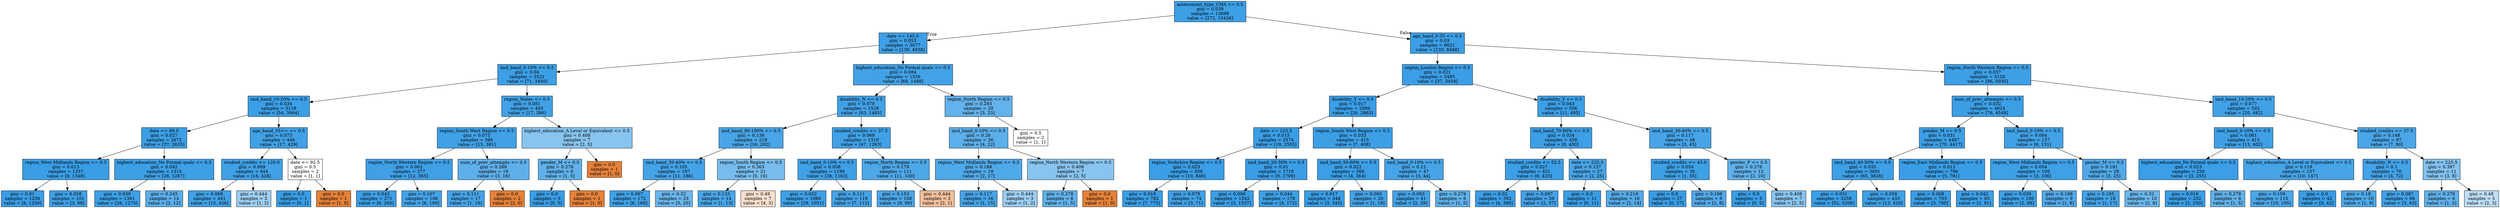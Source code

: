 digraph Tree {
node [shape=box, style="filled", color="black"] ;
0 [label="assessment_type_CMA <= 0.5\ngini = 0.039\nsamples = 13698\nvalue = [272, 13426]", fillcolor="#399de5fa"] ;
1 [label="date <= 145.0\ngini = 0.053\nsamples = 5077\nvalue = [139, 4938]", fillcolor="#399de5f8"] ;
0 -> 1 [labeldistance=2.5, labelangle=45, headlabel="True"] ;
2 [label="imd_band_0-10% <= 0.5\ngini = 0.04\nsamples = 3521\nvalue = [71, 3450]", fillcolor="#399de5fa"] ;
1 -> 2 ;
3 [label="imd_band_10-20% <= 0.5\ngini = 0.034\nsamples = 3118\nvalue = [54, 3064]", fillcolor="#399de5fb"] ;
2 -> 3 ;
4 [label="date <= 89.0\ngini = 0.027\nsamples = 2672\nvalue = [37, 2635]", fillcolor="#399de5fb"] ;
3 -> 4 ;
5 [label="region_West Midlands Region <= 0.5\ngini = 0.013\nsamples = 1357\nvalue = [9, 1348]", fillcolor="#399de5fd"] ;
4 -> 5 ;
6 [label="gini = 0.01\nsamples = 1256\nvalue = [6, 1250]", fillcolor="#399de5fe"] ;
5 -> 6 ;
7 [label="gini = 0.058\nsamples = 101\nvalue = [3, 98]", fillcolor="#399de5f7"] ;
5 -> 7 ;
8 [label="highest_education_No Formal quals <= 0.5\ngini = 0.042\nsamples = 1315\nvalue = [28, 1287]", fillcolor="#399de5f9"] ;
4 -> 8 ;
9 [label="gini = 0.039\nsamples = 1301\nvalue = [26, 1275]", fillcolor="#399de5fa"] ;
8 -> 9 ;
10 [label="gini = 0.245\nsamples = 14\nvalue = [2, 12]", fillcolor="#399de5d4"] ;
8 -> 10 ;
11 [label="age_band_55<= <= 0.5\ngini = 0.073\nsamples = 446\nvalue = [17, 429]", fillcolor="#399de5f5"] ;
3 -> 11 ;
12 [label="studied_credits <= 120.0\ngini = 0.069\nsamples = 444\nvalue = [16, 428]", fillcolor="#399de5f5"] ;
11 -> 12 ;
13 [label="gini = 0.066\nsamples = 441\nvalue = [15, 426]", fillcolor="#399de5f6"] ;
12 -> 13 ;
14 [label="gini = 0.444\nsamples = 3\nvalue = [1, 2]", fillcolor="#399de57f"] ;
12 -> 14 ;
15 [label="date <= 92.5\ngini = 0.5\nsamples = 2\nvalue = [1, 1]", fillcolor="#e5813900"] ;
11 -> 15 ;
16 [label="gini = 0.0\nsamples = 1\nvalue = [0, 1]", fillcolor="#399de5ff"] ;
15 -> 16 ;
17 [label="gini = 0.0\nsamples = 1\nvalue = [1, 0]", fillcolor="#e58139ff"] ;
15 -> 17 ;
18 [label="region_Wales <= 0.5\ngini = 0.081\nsamples = 403\nvalue = [17, 386]", fillcolor="#399de5f4"] ;
2 -> 18 ;
19 [label="region_South West Region <= 0.5\ngini = 0.073\nsamples = 396\nvalue = [15, 381]", fillcolor="#399de5f5"] ;
18 -> 19 ;
20 [label="region_North Western Region <= 0.5\ngini = 0.062\nsamples = 377\nvalue = [12, 365]", fillcolor="#399de5f7"] ;
19 -> 20 ;
21 [label="gini = 0.043\nsamples = 271\nvalue = [6, 265]", fillcolor="#399de5f9"] ;
20 -> 21 ;
22 [label="gini = 0.107\nsamples = 106\nvalue = [6, 100]", fillcolor="#399de5f0"] ;
20 -> 22 ;
23 [label="num_of_prev_attempts <= 0.5\ngini = 0.266\nsamples = 19\nvalue = [3, 16]", fillcolor="#399de5cf"] ;
19 -> 23 ;
24 [label="gini = 0.111\nsamples = 17\nvalue = [1, 16]", fillcolor="#399de5ef"] ;
23 -> 24 ;
25 [label="gini = 0.0\nsamples = 2\nvalue = [2, 0]", fillcolor="#e58139ff"] ;
23 -> 25 ;
26 [label="highest_education_A Level or Equivalent <= 0.5\ngini = 0.408\nsamples = 7\nvalue = [2, 5]", fillcolor="#399de599"] ;
18 -> 26 ;
27 [label="gender_M <= 0.5\ngini = 0.278\nsamples = 6\nvalue = [1, 5]", fillcolor="#399de5cc"] ;
26 -> 27 ;
28 [label="gini = 0.0\nsamples = 5\nvalue = [0, 5]", fillcolor="#399de5ff"] ;
27 -> 28 ;
29 [label="gini = 0.0\nsamples = 1\nvalue = [1, 0]", fillcolor="#e58139ff"] ;
27 -> 29 ;
30 [label="gini = 0.0\nsamples = 1\nvalue = [1, 0]", fillcolor="#e58139ff"] ;
26 -> 30 ;
31 [label="highest_education_No Formal quals <= 0.5\ngini = 0.084\nsamples = 1556\nvalue = [68, 1488]", fillcolor="#399de5f3"] ;
1 -> 31 ;
32 [label="disability_N <= 0.5\ngini = 0.079\nsamples = 1528\nvalue = [63, 1465]", fillcolor="#399de5f4"] ;
31 -> 32 ;
33 [label="imd_band_90-100% <= 0.5\ngini = 0.136\nsamples = 218\nvalue = [16, 202]", fillcolor="#399de5eb"] ;
32 -> 33 ;
34 [label="imd_band_30-40% <= 0.5\ngini = 0.105\nsamples = 197\nvalue = [11, 186]", fillcolor="#399de5f0"] ;
33 -> 34 ;
35 [label="gini = 0.067\nsamples = 172\nvalue = [6, 166]", fillcolor="#399de5f6"] ;
34 -> 35 ;
36 [label="gini = 0.32\nsamples = 25\nvalue = [5, 20]", fillcolor="#399de5bf"] ;
34 -> 36 ;
37 [label="region_South Region <= 0.5\ngini = 0.363\nsamples = 21\nvalue = [5, 16]", fillcolor="#399de5af"] ;
33 -> 37 ;
38 [label="gini = 0.133\nsamples = 14\nvalue = [1, 13]", fillcolor="#399de5eb"] ;
37 -> 38 ;
39 [label="gini = 0.49\nsamples = 7\nvalue = [4, 3]", fillcolor="#e5813940"] ;
37 -> 39 ;
40 [label="studied_credits <= 37.5\ngini = 0.069\nsamples = 1310\nvalue = [47, 1263]", fillcolor="#399de5f6"] ;
32 -> 40 ;
41 [label="imd_band_0-10% <= 0.5\ngini = 0.058\nsamples = 1199\nvalue = [36, 1163]", fillcolor="#399de5f7"] ;
40 -> 41 ;
42 [label="gini = 0.052\nsamples = 1080\nvalue = [29, 1051]", fillcolor="#399de5f8"] ;
41 -> 42 ;
43 [label="gini = 0.111\nsamples = 119\nvalue = [7, 112]", fillcolor="#399de5ef"] ;
41 -> 43 ;
44 [label="region_North Region <= 0.5\ngini = 0.179\nsamples = 111\nvalue = [11, 100]", fillcolor="#399de5e3"] ;
40 -> 44 ;
45 [label="gini = 0.153\nsamples = 108\nvalue = [9, 99]", fillcolor="#399de5e8"] ;
44 -> 45 ;
46 [label="gini = 0.444\nsamples = 3\nvalue = [2, 1]", fillcolor="#e581397f"] ;
44 -> 46 ;
47 [label="region_North Region <= 0.5\ngini = 0.293\nsamples = 28\nvalue = [5, 23]", fillcolor="#399de5c8"] ;
31 -> 47 ;
48 [label="imd_band_0-10% <= 0.5\ngini = 0.26\nsamples = 26\nvalue = [4, 22]", fillcolor="#399de5d1"] ;
47 -> 48 ;
49 [label="region_West Midlands Region <= 0.5\ngini = 0.188\nsamples = 19\nvalue = [2, 17]", fillcolor="#399de5e1"] ;
48 -> 49 ;
50 [label="gini = 0.117\nsamples = 16\nvalue = [1, 15]", fillcolor="#399de5ee"] ;
49 -> 50 ;
51 [label="gini = 0.444\nsamples = 3\nvalue = [1, 2]", fillcolor="#399de57f"] ;
49 -> 51 ;
52 [label="region_North Western Region <= 0.5\ngini = 0.408\nsamples = 7\nvalue = [2, 5]", fillcolor="#399de599"] ;
48 -> 52 ;
53 [label="gini = 0.278\nsamples = 6\nvalue = [1, 5]", fillcolor="#399de5cc"] ;
52 -> 53 ;
54 [label="gini = 0.0\nsamples = 1\nvalue = [1, 0]", fillcolor="#e58139ff"] ;
52 -> 54 ;
55 [label="gini = 0.5\nsamples = 2\nvalue = [1, 1]", fillcolor="#e5813900"] ;
47 -> 55 ;
56 [label="age_band_0-35 <= 0.5\ngini = 0.03\nsamples = 8621\nvalue = [133, 8488]", fillcolor="#399de5fb"] ;
0 -> 56 [labeldistance=2.5, labelangle=-45, headlabel="False"] ;
57 [label="region_London Region <= 0.5\ngini = 0.021\nsamples = 3495\nvalue = [37, 3458]", fillcolor="#399de5fc"] ;
56 -> 57 ;
58 [label="disability_Y <= 0.5\ngini = 0.017\nsamples = 2989\nvalue = [26, 2963]", fillcolor="#399de5fd"] ;
57 -> 58 ;
59 [label="date <= 225.5\ngini = 0.015\nsamples = 2574\nvalue = [19, 2555]", fillcolor="#399de5fd"] ;
58 -> 59 ;
60 [label="region_Yorkshire Region <= 0.5\ngini = 0.023\nsamples = 856\nvalue = [10, 846]", fillcolor="#399de5fc"] ;
59 -> 60 ;
61 [label="gini = 0.018\nsamples = 782\nvalue = [7, 775]", fillcolor="#399de5fd"] ;
60 -> 61 ;
62 [label="gini = 0.078\nsamples = 74\nvalue = [3, 71]", fillcolor="#399de5f4"] ;
60 -> 62 ;
63 [label="imd_band_20-30% <= 0.5\ngini = 0.01\nsamples = 1718\nvalue = [9, 1709]", fillcolor="#399de5fe"] ;
59 -> 63 ;
64 [label="gini = 0.006\nsamples = 1542\nvalue = [5, 1537]", fillcolor="#399de5fe"] ;
63 -> 64 ;
65 [label="gini = 0.044\nsamples = 176\nvalue = [4, 172]", fillcolor="#399de5f9"] ;
63 -> 65 ;
66 [label="region_South West Region <= 0.5\ngini = 0.033\nsamples = 415\nvalue = [7, 408]", fillcolor="#399de5fb"] ;
58 -> 66 ;
67 [label="imd_band_50-60% <= 0.5\ngini = 0.022\nsamples = 368\nvalue = [4, 364]", fillcolor="#399de5fc"] ;
66 -> 67 ;
68 [label="gini = 0.017\nsamples = 348\nvalue = [3, 345]", fillcolor="#399de5fd"] ;
67 -> 68 ;
69 [label="gini = 0.095\nsamples = 20\nvalue = [1, 19]", fillcolor="#399de5f2"] ;
67 -> 69 ;
70 [label="imd_band_0-10% <= 0.5\ngini = 0.12\nsamples = 47\nvalue = [3, 44]", fillcolor="#399de5ee"] ;
66 -> 70 ;
71 [label="gini = 0.093\nsamples = 41\nvalue = [2, 39]", fillcolor="#399de5f2"] ;
70 -> 71 ;
72 [label="gini = 0.278\nsamples = 6\nvalue = [1, 5]", fillcolor="#399de5cc"] ;
70 -> 72 ;
73 [label="disability_Y <= 0.5\ngini = 0.043\nsamples = 506\nvalue = [11, 495]", fillcolor="#399de5f9"] ;
57 -> 73 ;
74 [label="imd_band_70-80% <= 0.5\ngini = 0.034\nsamples = 458\nvalue = [8, 450]", fillcolor="#399de5fa"] ;
73 -> 74 ;
75 [label="studied_credits <= 52.5\ngini = 0.027\nsamples = 431\nvalue = [6, 425]", fillcolor="#399de5fb"] ;
74 -> 75 ;
76 [label="gini = 0.02\nsamples = 392\nvalue = [4, 388]", fillcolor="#399de5fc"] ;
75 -> 76 ;
77 [label="gini = 0.097\nsamples = 39\nvalue = [2, 37]", fillcolor="#399de5f1"] ;
75 -> 77 ;
78 [label="date <= 225.5\ngini = 0.137\nsamples = 27\nvalue = [2, 25]", fillcolor="#399de5eb"] ;
74 -> 78 ;
79 [label="gini = 0.0\nsamples = 11\nvalue = [0, 11]", fillcolor="#399de5ff"] ;
78 -> 79 ;
80 [label="gini = 0.219\nsamples = 16\nvalue = [2, 14]", fillcolor="#399de5db"] ;
78 -> 80 ;
81 [label="imd_band_30-40% <= 0.5\ngini = 0.117\nsamples = 48\nvalue = [3, 45]", fillcolor="#399de5ee"] ;
73 -> 81 ;
82 [label="studied_credits <= 45.0\ngini = 0.054\nsamples = 36\nvalue = [1, 35]", fillcolor="#399de5f8"] ;
81 -> 82 ;
83 [label="gini = 0.0\nsamples = 27\nvalue = [0, 27]", fillcolor="#399de5ff"] ;
82 -> 83 ;
84 [label="gini = 0.198\nsamples = 9\nvalue = [1, 8]", fillcolor="#399de5df"] ;
82 -> 84 ;
85 [label="gender_F <= 0.5\ngini = 0.278\nsamples = 12\nvalue = [2, 10]", fillcolor="#399de5cc"] ;
81 -> 85 ;
86 [label="gini = 0.0\nsamples = 5\nvalue = [0, 5]", fillcolor="#399de5ff"] ;
85 -> 86 ;
87 [label="gini = 0.408\nsamples = 7\nvalue = [2, 5]", fillcolor="#399de599"] ;
85 -> 87 ;
88 [label="region_North Western Region <= 0.5\ngini = 0.037\nsamples = 5126\nvalue = [96, 5030]", fillcolor="#399de5fa"] ;
56 -> 88 ;
89 [label="num_of_prev_attempts <= 0.5\ngini = 0.032\nsamples = 4624\nvalue = [76, 4548]", fillcolor="#399de5fb"] ;
88 -> 89 ;
90 [label="gender_M <= 0.5\ngini = 0.031\nsamples = 4487\nvalue = [70, 4417]", fillcolor="#399de5fb"] ;
89 -> 90 ;
91 [label="imd_band_40-50% <= 0.5\ngini = 0.035\nsamples = 3691\nvalue = [65, 3626]", fillcolor="#399de5fa"] ;
90 -> 91 ;
92 [label="gini = 0.031\nsamples = 3258\nvalue = [52, 3206]", fillcolor="#399de5fb"] ;
91 -> 92 ;
93 [label="gini = 0.058\nsamples = 433\nvalue = [13, 420]", fillcolor="#399de5f7"] ;
91 -> 93 ;
94 [label="region_East Midlands Region <= 0.5\ngini = 0.012\nsamples = 796\nvalue = [5, 791]", fillcolor="#399de5fd"] ;
90 -> 94 ;
95 [label="gini = 0.008\nsamples = 703\nvalue = [3, 700]", fillcolor="#399de5fe"] ;
94 -> 95 ;
96 [label="gini = 0.042\nsamples = 93\nvalue = [2, 91]", fillcolor="#399de5f9"] ;
94 -> 96 ;
97 [label="imd_band_0-10% <= 0.5\ngini = 0.084\nsamples = 137\nvalue = [6, 131]", fillcolor="#399de5f3"] ;
89 -> 97 ;
98 [label="region_West Midlands Region <= 0.5\ngini = 0.054\nsamples = 109\nvalue = [3, 106]", fillcolor="#399de5f8"] ;
97 -> 98 ;
99 [label="gini = 0.039\nsamples = 100\nvalue = [2, 98]", fillcolor="#399de5fa"] ;
98 -> 99 ;
100 [label="gini = 0.198\nsamples = 9\nvalue = [1, 8]", fillcolor="#399de5df"] ;
98 -> 100 ;
101 [label="gender_M <= 0.5\ngini = 0.191\nsamples = 28\nvalue = [3, 25]", fillcolor="#399de5e0"] ;
97 -> 101 ;
102 [label="gini = 0.105\nsamples = 18\nvalue = [1, 17]", fillcolor="#399de5f0"] ;
101 -> 102 ;
103 [label="gini = 0.32\nsamples = 10\nvalue = [2, 8]", fillcolor="#399de5bf"] ;
101 -> 103 ;
104 [label="imd_band_10-20% <= 0.5\ngini = 0.077\nsamples = 502\nvalue = [20, 482]", fillcolor="#399de5f4"] ;
88 -> 104 ;
105 [label="imd_band_0-10% <= 0.5\ngini = 0.061\nsamples = 415\nvalue = [13, 402]", fillcolor="#399de5f7"] ;
104 -> 105 ;
106 [label="highest_education_No Formal quals <= 0.5\ngini = 0.023\nsamples = 258\nvalue = [3, 255]", fillcolor="#399de5fc"] ;
105 -> 106 ;
107 [label="gini = 0.016\nsamples = 252\nvalue = [2, 250]", fillcolor="#399de5fd"] ;
106 -> 107 ;
108 [label="gini = 0.278\nsamples = 6\nvalue = [1, 5]", fillcolor="#399de5cc"] ;
106 -> 108 ;
109 [label="highest_education_A Level or Equivalent <= 0.5\ngini = 0.119\nsamples = 157\nvalue = [10, 147]", fillcolor="#399de5ee"] ;
105 -> 109 ;
110 [label="gini = 0.159\nsamples = 115\nvalue = [10, 105]", fillcolor="#399de5e7"] ;
109 -> 110 ;
111 [label="gini = 0.0\nsamples = 42\nvalue = [0, 42]", fillcolor="#399de5ff"] ;
109 -> 111 ;
112 [label="studied_credits <= 37.5\ngini = 0.148\nsamples = 87\nvalue = [7, 80]", fillcolor="#399de5e9"] ;
104 -> 112 ;
113 [label="disability_N <= 0.5\ngini = 0.1\nsamples = 76\nvalue = [4, 72]", fillcolor="#399de5f1"] ;
112 -> 113 ;
114 [label="gini = 0.18\nsamples = 10\nvalue = [1, 9]", fillcolor="#399de5e3"] ;
113 -> 114 ;
115 [label="gini = 0.087\nsamples = 66\nvalue = [3, 63]", fillcolor="#399de5f3"] ;
113 -> 115 ;
116 [label="date <= 225.5\ngini = 0.397\nsamples = 11\nvalue = [3, 8]", fillcolor="#399de59f"] ;
112 -> 116 ;
117 [label="gini = 0.278\nsamples = 6\nvalue = [1, 5]", fillcolor="#399de5cc"] ;
116 -> 117 ;
118 [label="gini = 0.48\nsamples = 5\nvalue = [2, 3]", fillcolor="#399de555"] ;
116 -> 118 ;
}
